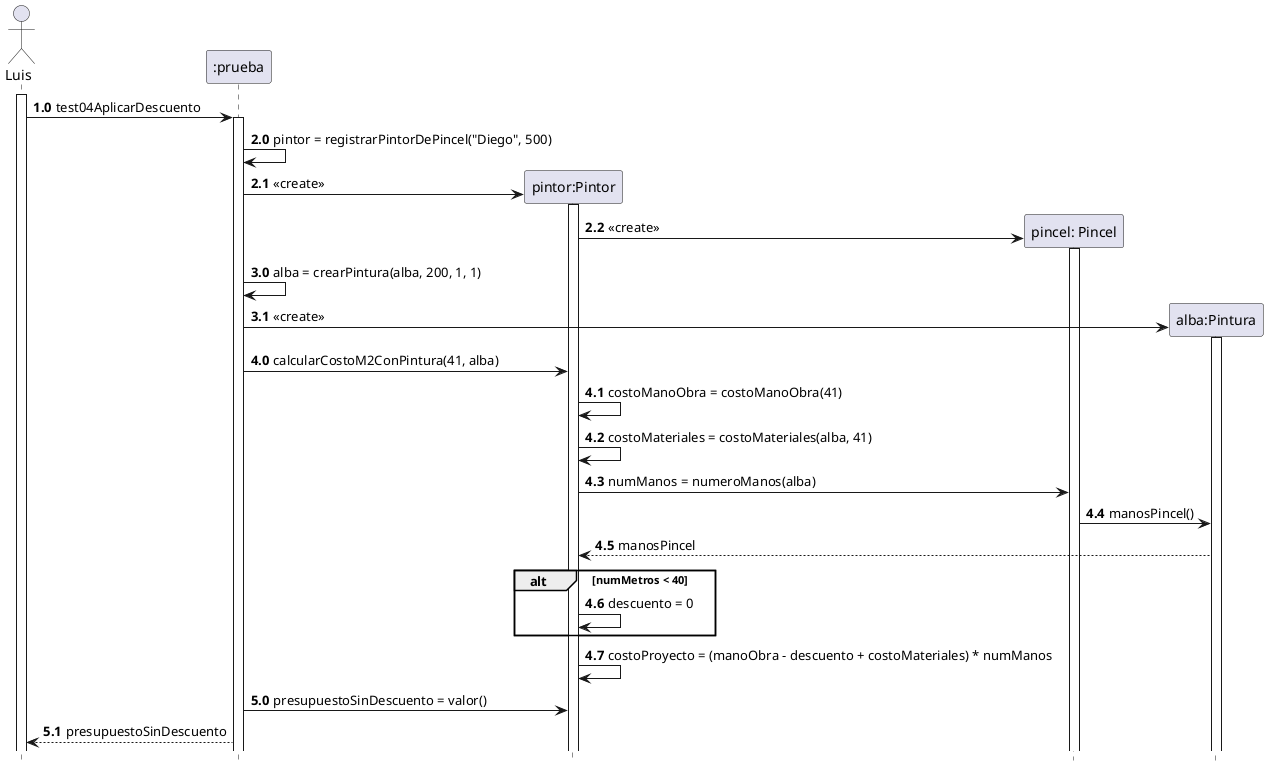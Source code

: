 @startuml test04AplicarDescuentoMas40M2
    hide footbox
    skinparam classAttributeIconSize 0
   
    autonumber 1.0
    actor Luis
    activate Luis
    Luis -> ":prueba" as prueba: test04AplicarDescuento
    activate prueba

    autonumber 2.0
    prueba -> prueba: pintor = registrarPintorDePincel("Diego", 500)

    create "pintor:Pintor" as pintor
    prueba -> pintor: << create >>
    activate pintor

    create "pincel: Pincel" as pincel
    pintor -> pincel: << create >>
    activate pincel

    autonumber 3.0
    prueba -> prueba: alba = crearPintura(alba, 200, 1, 1)

    create "alba:Pintura" as alba
    prueba -> alba: << create >>
    activate alba

    autonumber 4.0
    prueba -> pintor: calcularCostoM2ConPintura(41, alba)


    pintor -> pintor: costoManoObra = costoManoObra(41)
    pintor -> pintor: costoMateriales = costoMateriales(alba, 41)

    pintor -> pincel: numManos = numeroManos(alba)
    pincel -> alba: manosPincel()
    alba --> pintor: manosPincel

    alt numMetros < 40
        pintor -> pintor: descuento = 0
    end

    pintor -> pintor: costoProyecto = (manoObra - descuento + costoMateriales) * numManos


    autonumber 5.0
    prueba -> pintor: presupuestoSinDescuento = valor()    
    prueba --> Luis: presupuestoSinDescuento

@enduml